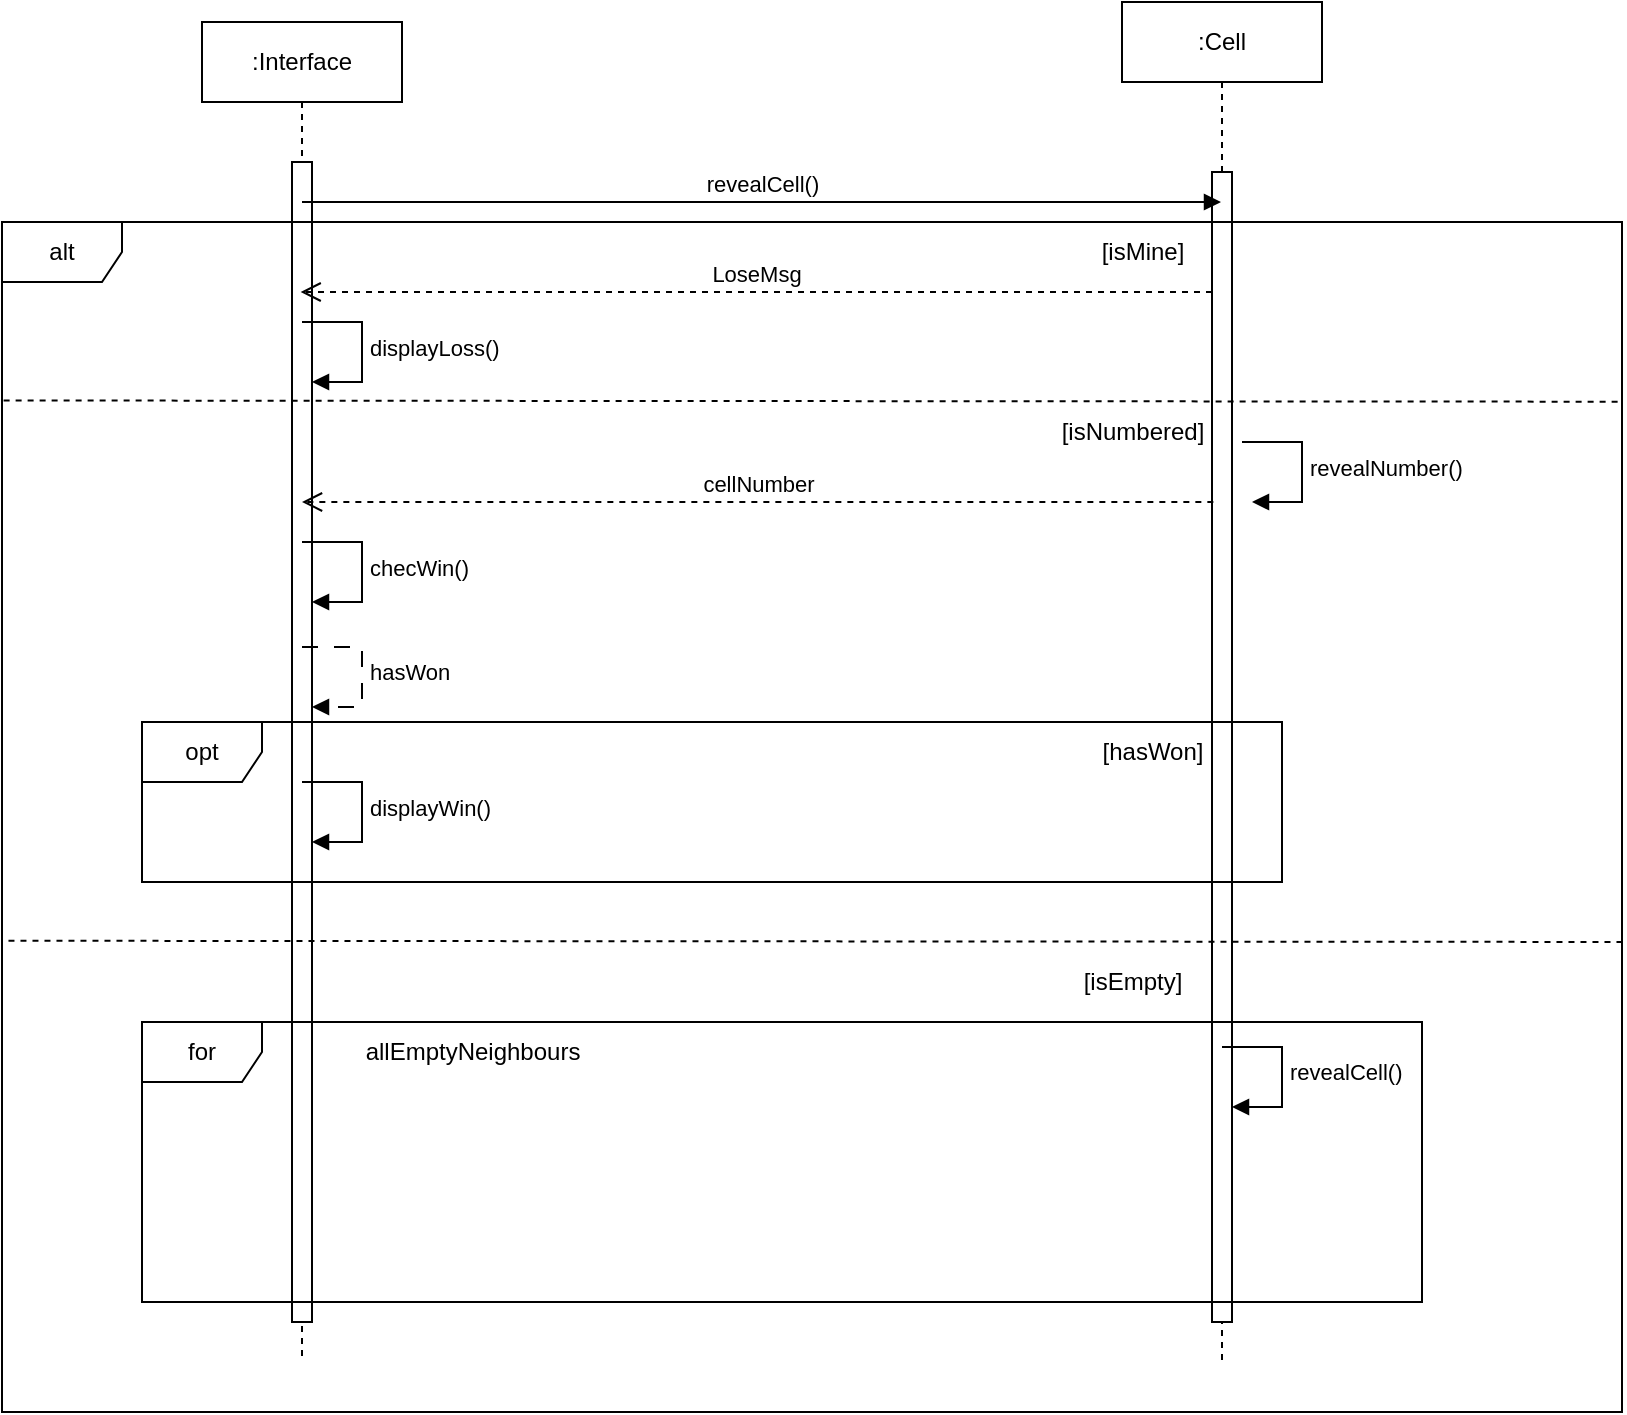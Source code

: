 <mxfile version="28.2.5">
  <diagram name="Page-1" id="uAIcME4Ne36iJrCbp-_7">
    <mxGraphModel dx="607" dy="682" grid="1" gridSize="10" guides="1" tooltips="1" connect="1" arrows="1" fold="1" page="1" pageScale="1" pageWidth="850" pageHeight="1100" math="0" shadow="0">
      <root>
        <mxCell id="0" />
        <mxCell id="1" parent="0" />
        <mxCell id="EnJWxTvgU9lgToG47upL-20" value=":Interface" style="shape=umlLifeline;perimeter=lifelinePerimeter;whiteSpace=wrap;html=1;container=1;dropTarget=0;collapsible=0;recursiveResize=0;outlineConnect=0;portConstraint=eastwest;newEdgeStyle={&quot;curved&quot;:0,&quot;rounded&quot;:0};" vertex="1" parent="1">
          <mxGeometry x="130" y="70" width="100" height="670" as="geometry" />
        </mxCell>
        <mxCell id="EnJWxTvgU9lgToG47upL-22" value="" style="html=1;points=[[0,0,0,0,5],[0,1,0,0,-5],[1,0,0,0,5],[1,1,0,0,-5]];perimeter=orthogonalPerimeter;outlineConnect=0;targetShapes=umlLifeline;portConstraint=eastwest;newEdgeStyle={&quot;curved&quot;:0,&quot;rounded&quot;:0};" vertex="1" parent="EnJWxTvgU9lgToG47upL-20">
          <mxGeometry x="45" y="70" width="10" height="580" as="geometry" />
        </mxCell>
        <mxCell id="EnJWxTvgU9lgToG47upL-21" value=":Cell" style="shape=umlLifeline;perimeter=lifelinePerimeter;whiteSpace=wrap;html=1;container=1;dropTarget=0;collapsible=0;recursiveResize=0;outlineConnect=0;portConstraint=eastwest;newEdgeStyle={&quot;curved&quot;:0,&quot;rounded&quot;:0};" vertex="1" parent="1">
          <mxGeometry x="590" y="60" width="100" height="680" as="geometry" />
        </mxCell>
        <mxCell id="EnJWxTvgU9lgToG47upL-23" value="" style="html=1;points=[[0,0,0,0,5],[0,1,0,0,-5],[1,0,0,0,5],[1,1,0,0,-5]];perimeter=orthogonalPerimeter;outlineConnect=0;targetShapes=umlLifeline;portConstraint=eastwest;newEdgeStyle={&quot;curved&quot;:0,&quot;rounded&quot;:0};" vertex="1" parent="EnJWxTvgU9lgToG47upL-21">
          <mxGeometry x="45" y="85" width="10" height="575" as="geometry" />
        </mxCell>
        <mxCell id="EnJWxTvgU9lgToG47upL-24" value="revealCell()" style="html=1;verticalAlign=bottom;endArrow=block;curved=0;rounded=0;" edge="1" parent="1" source="EnJWxTvgU9lgToG47upL-20" target="EnJWxTvgU9lgToG47upL-21">
          <mxGeometry width="80" relative="1" as="geometry">
            <mxPoint x="240" y="170" as="sourcePoint" />
            <mxPoint x="520" y="390" as="targetPoint" />
            <Array as="points">
              <mxPoint x="420" y="160" />
            </Array>
          </mxGeometry>
        </mxCell>
        <mxCell id="EnJWxTvgU9lgToG47upL-25" value="alt" style="shape=umlFrame;whiteSpace=wrap;html=1;pointerEvents=0;" vertex="1" parent="1">
          <mxGeometry x="30" y="170" width="810" height="595" as="geometry" />
        </mxCell>
        <mxCell id="EnJWxTvgU9lgToG47upL-31" value="LoseMsg" style="html=1;verticalAlign=bottom;endArrow=open;dashed=1;endSize=8;curved=0;rounded=0;" edge="1" parent="1">
          <mxGeometry relative="1" as="geometry">
            <mxPoint x="179.324" y="205" as="targetPoint" />
            <mxPoint x="635" y="205" as="sourcePoint" />
          </mxGeometry>
        </mxCell>
        <mxCell id="EnJWxTvgU9lgToG47upL-32" value="[isMine]" style="text;html=1;align=center;verticalAlign=middle;resizable=0;points=[];autosize=1;strokeColor=none;fillColor=none;" vertex="1" parent="1">
          <mxGeometry x="570" y="170" width="60" height="30" as="geometry" />
        </mxCell>
        <mxCell id="EnJWxTvgU9lgToG47upL-33" value="" style="endArrow=none;dashed=1;endFill=0;endSize=12;html=1;rounded=0;entryX=1;entryY=0.151;entryDx=0;entryDy=0;entryPerimeter=0;exitX=0.001;exitY=0.15;exitDx=0;exitDy=0;exitPerimeter=0;" edge="1" parent="1" source="EnJWxTvgU9lgToG47upL-25" target="EnJWxTvgU9lgToG47upL-25">
          <mxGeometry width="160" relative="1" as="geometry">
            <mxPoint x="70" y="260.08" as="sourcePoint" />
            <mxPoint x="703.15" y="260.0" as="targetPoint" />
          </mxGeometry>
        </mxCell>
        <mxCell id="EnJWxTvgU9lgToG47upL-34" value="[isNumbered]" style="text;html=1;align=center;verticalAlign=middle;resizable=0;points=[];autosize=1;strokeColor=none;fillColor=none;" vertex="1" parent="1">
          <mxGeometry x="550" y="260" width="90" height="30" as="geometry" />
        </mxCell>
        <mxCell id="EnJWxTvgU9lgToG47upL-36" value="cellNumber" style="html=1;verticalAlign=bottom;endArrow=open;dashed=1;endSize=8;curved=0;rounded=0;" edge="1" parent="1">
          <mxGeometry relative="1" as="geometry">
            <mxPoint x="180" y="310" as="targetPoint" />
            <mxPoint x="635.676" y="310" as="sourcePoint" />
          </mxGeometry>
        </mxCell>
        <mxCell id="EnJWxTvgU9lgToG47upL-38" value="revealNumber()" style="html=1;align=left;spacingLeft=2;endArrow=block;rounded=0;edgeStyle=orthogonalEdgeStyle;curved=0;rounded=0;" edge="1" parent="1">
          <mxGeometry relative="1" as="geometry">
            <mxPoint x="650" y="280" as="sourcePoint" />
            <Array as="points">
              <mxPoint x="680" y="310" />
            </Array>
            <mxPoint x="655" y="310" as="targetPoint" />
          </mxGeometry>
        </mxCell>
        <mxCell id="EnJWxTvgU9lgToG47upL-39" value="checWin()" style="html=1;align=left;spacingLeft=2;endArrow=block;rounded=0;edgeStyle=orthogonalEdgeStyle;curved=0;rounded=0;" edge="1" parent="1">
          <mxGeometry relative="1" as="geometry">
            <mxPoint x="180" y="330" as="sourcePoint" />
            <Array as="points">
              <mxPoint x="210" y="360" />
            </Array>
            <mxPoint x="185" y="360" as="targetPoint" />
          </mxGeometry>
        </mxCell>
        <mxCell id="EnJWxTvgU9lgToG47upL-41" value="opt" style="shape=umlFrame;whiteSpace=wrap;html=1;pointerEvents=0;" vertex="1" parent="1">
          <mxGeometry x="100" y="420" width="570" height="80" as="geometry" />
        </mxCell>
        <mxCell id="EnJWxTvgU9lgToG47upL-42" value="[hasWon]" style="text;html=1;align=center;verticalAlign=middle;resizable=0;points=[];autosize=1;strokeColor=none;fillColor=none;" vertex="1" parent="1">
          <mxGeometry x="570" y="420" width="70" height="30" as="geometry" />
        </mxCell>
        <mxCell id="EnJWxTvgU9lgToG47upL-43" value="hasWon" style="html=1;align=left;spacingLeft=2;endArrow=block;rounded=0;edgeStyle=orthogonalEdgeStyle;curved=0;rounded=0;dashed=1;dashPattern=8 8;" edge="1" parent="1">
          <mxGeometry relative="1" as="geometry">
            <mxPoint x="180" y="382.5" as="sourcePoint" />
            <Array as="points">
              <mxPoint x="210" y="412.5" />
            </Array>
            <mxPoint x="185" y="412.5" as="targetPoint" />
          </mxGeometry>
        </mxCell>
        <mxCell id="EnJWxTvgU9lgToG47upL-44" value="displayLoss()" style="html=1;align=left;spacingLeft=2;endArrow=block;rounded=0;edgeStyle=orthogonalEdgeStyle;curved=0;rounded=0;" edge="1" parent="1">
          <mxGeometry relative="1" as="geometry">
            <mxPoint x="180" y="220" as="sourcePoint" />
            <Array as="points">
              <mxPoint x="210" y="250" />
            </Array>
            <mxPoint x="185" y="250" as="targetPoint" />
          </mxGeometry>
        </mxCell>
        <mxCell id="EnJWxTvgU9lgToG47upL-45" value="displayWin()" style="html=1;align=left;spacingLeft=2;endArrow=block;rounded=0;edgeStyle=orthogonalEdgeStyle;curved=0;rounded=0;" edge="1" parent="1">
          <mxGeometry relative="1" as="geometry">
            <mxPoint x="180" y="450" as="sourcePoint" />
            <Array as="points">
              <mxPoint x="210" y="480" />
            </Array>
            <mxPoint x="185" y="480" as="targetPoint" />
          </mxGeometry>
        </mxCell>
        <mxCell id="EnJWxTvgU9lgToG47upL-47" value="" style="endArrow=none;dashed=1;endFill=0;endSize=12;html=1;rounded=0;entryX=1;entryY=0.605;entryDx=0;entryDy=0;entryPerimeter=0;exitX=0.004;exitY=0.604;exitDx=0;exitDy=0;exitPerimeter=0;" edge="1" parent="1" source="EnJWxTvgU9lgToG47upL-25" target="EnJWxTvgU9lgToG47upL-25">
          <mxGeometry width="160" relative="1" as="geometry">
            <mxPoint x="70" y="530.08" as="sourcePoint" />
            <mxPoint x="703.15" y="530" as="targetPoint" />
          </mxGeometry>
        </mxCell>
        <mxCell id="EnJWxTvgU9lgToG47upL-48" value="[isEmpty]" style="text;html=1;align=center;verticalAlign=middle;resizable=0;points=[];autosize=1;strokeColor=none;fillColor=none;" vertex="1" parent="1">
          <mxGeometry x="560" y="535" width="70" height="30" as="geometry" />
        </mxCell>
        <mxCell id="EnJWxTvgU9lgToG47upL-52" value="revealCell()" style="html=1;align=left;spacingLeft=2;endArrow=block;rounded=0;edgeStyle=orthogonalEdgeStyle;curved=0;rounded=0;" edge="1" parent="1">
          <mxGeometry relative="1" as="geometry">
            <mxPoint x="640" y="582.5" as="sourcePoint" />
            <Array as="points">
              <mxPoint x="670" y="612.5" />
            </Array>
            <mxPoint x="645" y="612.5" as="targetPoint" />
          </mxGeometry>
        </mxCell>
        <mxCell id="EnJWxTvgU9lgToG47upL-53" value="for" style="shape=umlFrame;whiteSpace=wrap;html=1;pointerEvents=0;" vertex="1" parent="1">
          <mxGeometry x="100" y="570" width="640" height="140" as="geometry" />
        </mxCell>
        <mxCell id="EnJWxTvgU9lgToG47upL-54" value="allEmptyNeighbours" style="text;html=1;align=center;verticalAlign=middle;resizable=0;points=[];autosize=1;strokeColor=none;fillColor=none;" vertex="1" parent="1">
          <mxGeometry x="200" y="570" width="130" height="30" as="geometry" />
        </mxCell>
      </root>
    </mxGraphModel>
  </diagram>
</mxfile>
